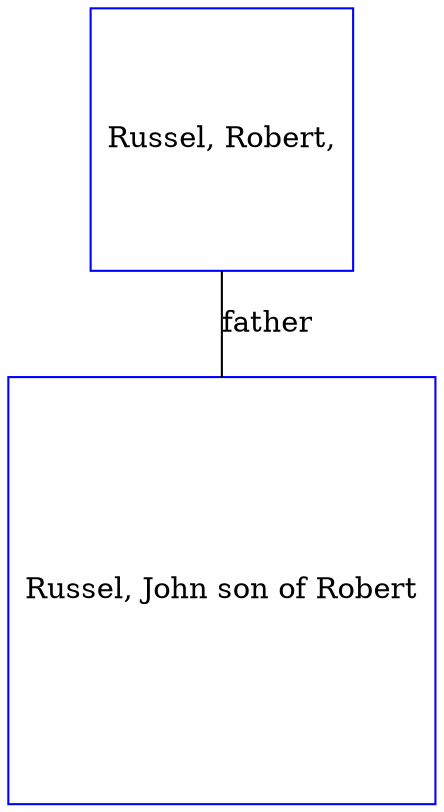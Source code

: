 digraph D {
    edge [dir=none];    node [shape=box];    "009825"   [label="Russel, Robert,", shape=box, regular=1, color="blue"] ;
"009824"   [label="Russel, John son of Robert", shape=box, regular=1, color="blue"] ;
009825->009824 [label="father",arrowsize=0.0]; 
}